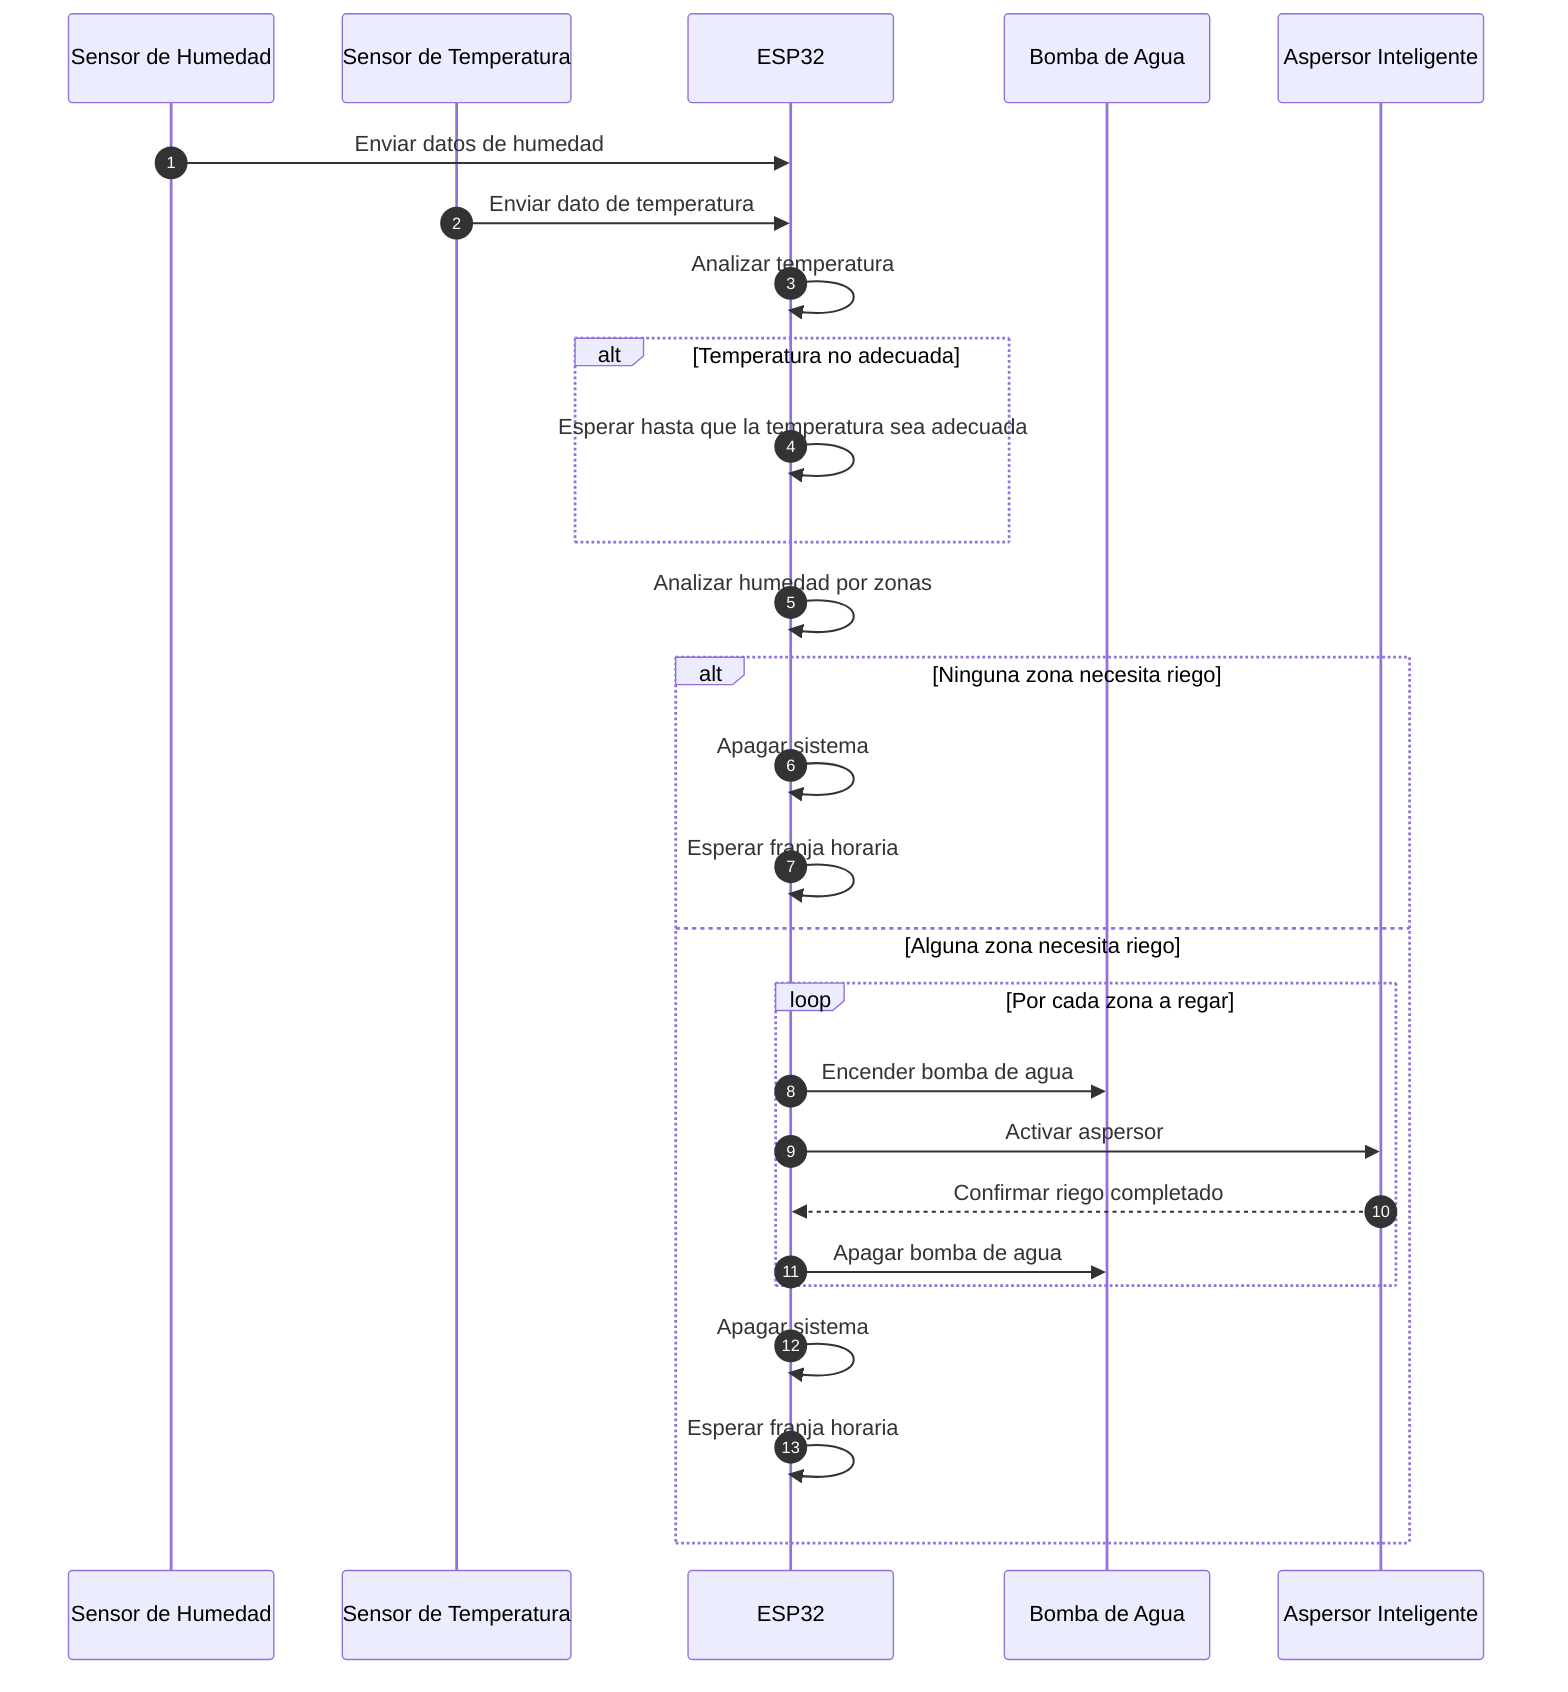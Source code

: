 sequenceDiagram
    autonumber
    participant SH as Sensor de Humedad
    participant ST as Sensor de Temperatura
    participant ESP as ESP32
    participant BOM as Bomba de Agua
    participant ASP as Aspersor Inteligente

    SH->>ESP: Enviar datos de humedad
    ST->>ESP: Enviar dato de temperatura

    ESP->>ESP: Analizar temperatura
    alt Temperatura no adecuada
        ESP->>ESP: Esperar hasta que la temperatura sea adecuada
    end

    ESP->>ESP: Analizar humedad por zonas
    alt Ninguna zona necesita riego
        ESP->>ESP: Apagar sistema
        ESP->>ESP: Esperar franja horaria
    else Alguna zona necesita riego
        loop Por cada zona a regar
            ESP->>BOM: Encender bomba de agua
            ESP->>ASP: Activar aspersor
            ASP-->>ESP: Confirmar riego completado
            ESP->>BOM: Apagar bomba de agua
        end
        ESP->>ESP: Apagar sistema
        ESP->>ESP: Esperar franja horaria
    end